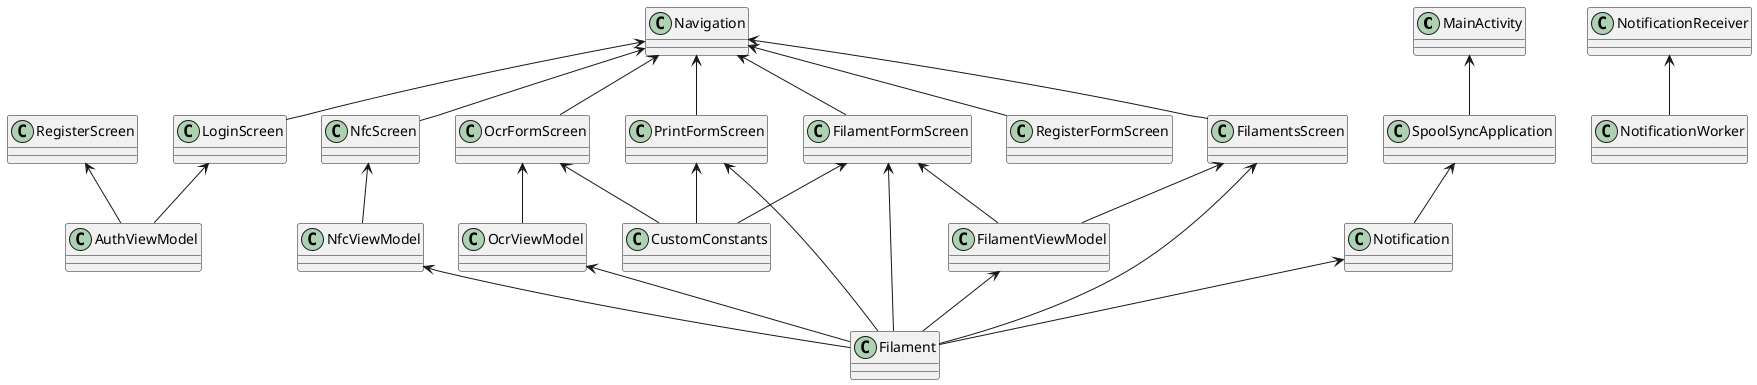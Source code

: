 @startuml
class MainActivity {
}

class SpoolSyncApplication {
}

class Filament {
}

class Navigation {
}

class Notification {
}

class NotificationWorker {
}

class NotificationReceiver {
}

class CustomConstants {
}

class FilamentFormScreen {
}

class FilamentsScreen {
}

class LoginScreen {
}

class NfcScreen {
}

class OcrFormScreen {
}

class PrintFormScreen {
}

class RegisterScreen {
}

class AuthViewModel {
}

class FilamentViewModel {
}

class NfcViewModel {
}

class OcrViewModel {
}

MainActivity <-- SpoolSyncApplication
SpoolSyncApplication <-- Notification

Navigation <-- FilamentFormScreen
Navigation <-- FilamentsScreen
Navigation <-- LoginScreen
Navigation <-- NfcScreen
Navigation <-- OcrFormScreen
Navigation <-- PrintFormScreen
Navigation <-- RegisterFormScreen

NotificationReceiver <-- NotificationWorker

FilamentFormScreen <-- Filament
FilamentFormScreen <-- FilamentViewModel
FilamentFormScreen <-- CustomConstants

FilamentsScreen <-- Filament
FilamentsScreen <-- FilamentViewModel

RegisterScreen <-- AuthViewModel
LoginScreen <-- AuthViewModel

NfcScreen <-- NfcViewModel
OcrFormScreen <-- OcrViewModel

FilamentViewModel <-- Filament
NfcViewModel <-- Filament
OcrViewModel <-- Filament
PrintFormScreen <-- Filament
Notification <-- Filament

OcrFormScreen <-- CustomConstants
PrintFormScreen <-- CustomConstants

@enduml